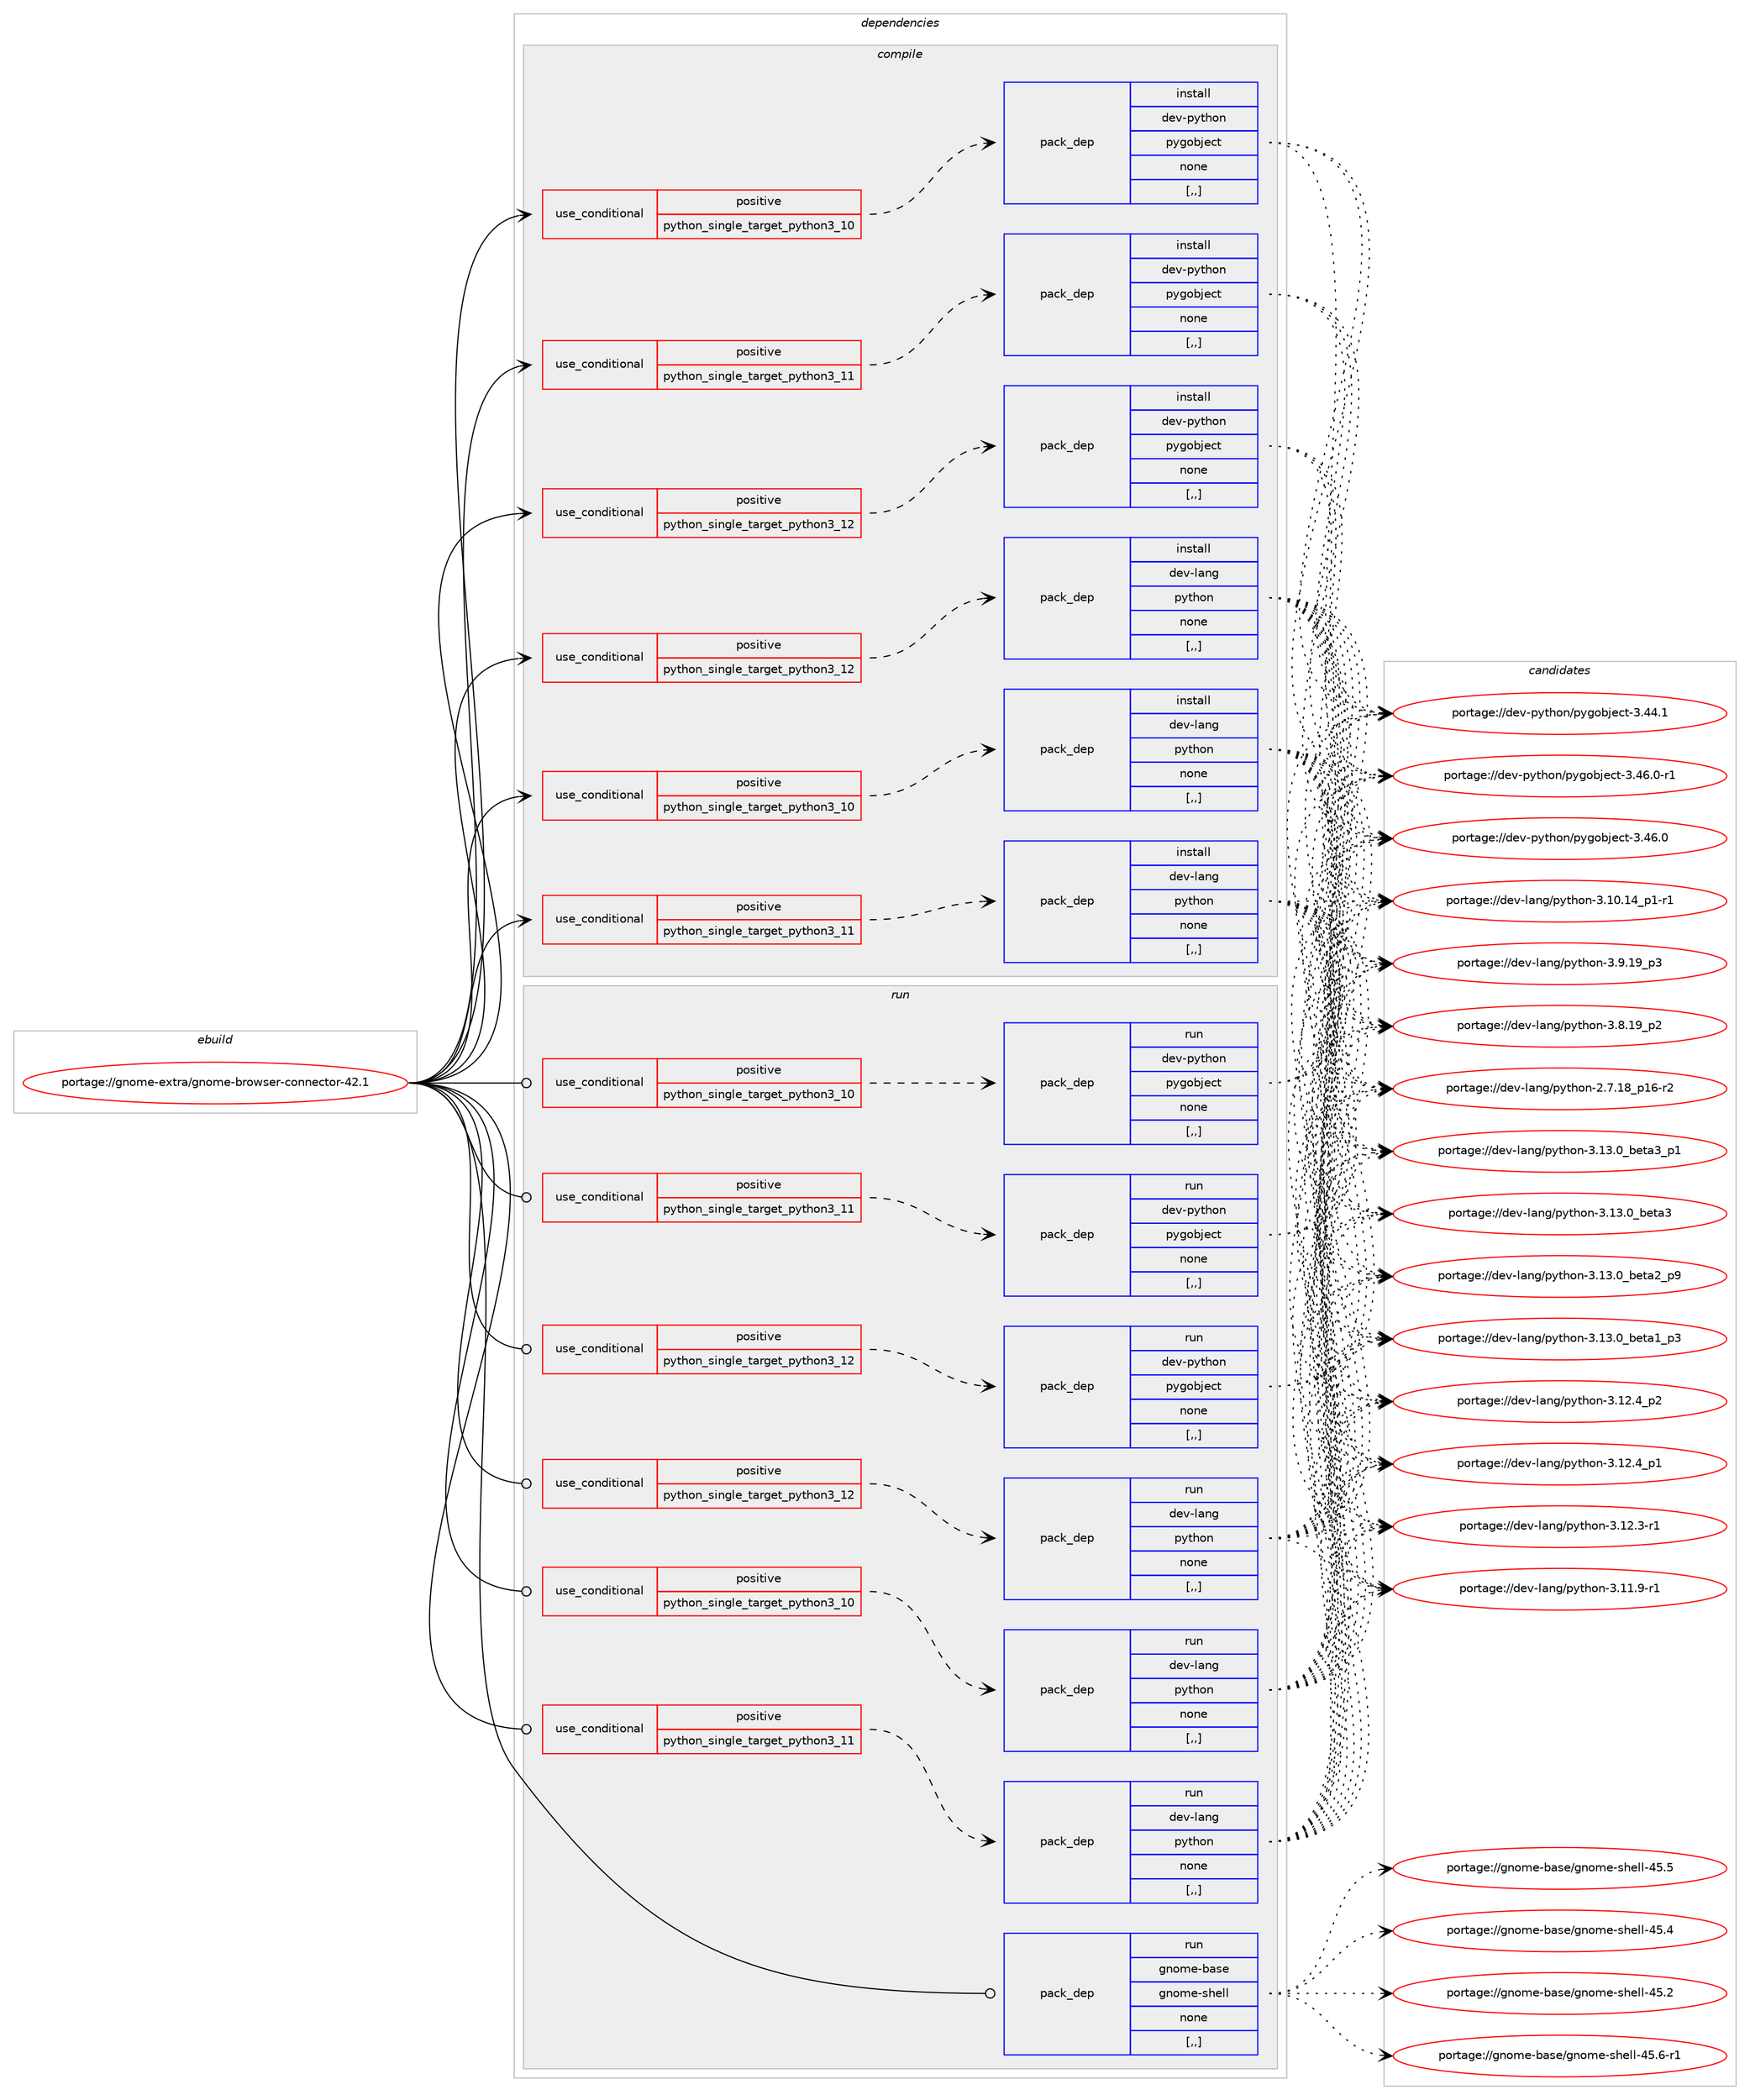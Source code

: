 digraph prolog {

# *************
# Graph options
# *************

newrank=true;
concentrate=true;
compound=true;
graph [rankdir=LR,fontname=Helvetica,fontsize=10,ranksep=1.5];#, ranksep=2.5, nodesep=0.2];
edge  [arrowhead=vee];
node  [fontname=Helvetica,fontsize=10];

# **********
# The ebuild
# **********

subgraph cluster_leftcol {
color=gray;
label=<<i>ebuild</i>>;
id [label="portage://gnome-extra/gnome-browser-connector-42.1", color=red, width=4, href="../gnome-extra/gnome-browser-connector-42.1.svg"];
}

# ****************
# The dependencies
# ****************

subgraph cluster_midcol {
color=gray;
label=<<i>dependencies</i>>;
subgraph cluster_compile {
fillcolor="#eeeeee";
style=filled;
label=<<i>compile</i>>;
subgraph cond65518 {
dependency239165 [label=<<TABLE BORDER="0" CELLBORDER="1" CELLSPACING="0" CELLPADDING="4"><TR><TD ROWSPAN="3" CELLPADDING="10">use_conditional</TD></TR><TR><TD>positive</TD></TR><TR><TD>python_single_target_python3_10</TD></TR></TABLE>>, shape=none, color=red];
subgraph pack172091 {
dependency239166 [label=<<TABLE BORDER="0" CELLBORDER="1" CELLSPACING="0" CELLPADDING="4" WIDTH="220"><TR><TD ROWSPAN="6" CELLPADDING="30">pack_dep</TD></TR><TR><TD WIDTH="110">install</TD></TR><TR><TD>dev-lang</TD></TR><TR><TD>python</TD></TR><TR><TD>none</TD></TR><TR><TD>[,,]</TD></TR></TABLE>>, shape=none, color=blue];
}
dependency239165:e -> dependency239166:w [weight=20,style="dashed",arrowhead="vee"];
}
id:e -> dependency239165:w [weight=20,style="solid",arrowhead="vee"];
subgraph cond65519 {
dependency239167 [label=<<TABLE BORDER="0" CELLBORDER="1" CELLSPACING="0" CELLPADDING="4"><TR><TD ROWSPAN="3" CELLPADDING="10">use_conditional</TD></TR><TR><TD>positive</TD></TR><TR><TD>python_single_target_python3_10</TD></TR></TABLE>>, shape=none, color=red];
subgraph pack172092 {
dependency239168 [label=<<TABLE BORDER="0" CELLBORDER="1" CELLSPACING="0" CELLPADDING="4" WIDTH="220"><TR><TD ROWSPAN="6" CELLPADDING="30">pack_dep</TD></TR><TR><TD WIDTH="110">install</TD></TR><TR><TD>dev-python</TD></TR><TR><TD>pygobject</TD></TR><TR><TD>none</TD></TR><TR><TD>[,,]</TD></TR></TABLE>>, shape=none, color=blue];
}
dependency239167:e -> dependency239168:w [weight=20,style="dashed",arrowhead="vee"];
}
id:e -> dependency239167:w [weight=20,style="solid",arrowhead="vee"];
subgraph cond65520 {
dependency239169 [label=<<TABLE BORDER="0" CELLBORDER="1" CELLSPACING="0" CELLPADDING="4"><TR><TD ROWSPAN="3" CELLPADDING="10">use_conditional</TD></TR><TR><TD>positive</TD></TR><TR><TD>python_single_target_python3_11</TD></TR></TABLE>>, shape=none, color=red];
subgraph pack172093 {
dependency239170 [label=<<TABLE BORDER="0" CELLBORDER="1" CELLSPACING="0" CELLPADDING="4" WIDTH="220"><TR><TD ROWSPAN="6" CELLPADDING="30">pack_dep</TD></TR><TR><TD WIDTH="110">install</TD></TR><TR><TD>dev-lang</TD></TR><TR><TD>python</TD></TR><TR><TD>none</TD></TR><TR><TD>[,,]</TD></TR></TABLE>>, shape=none, color=blue];
}
dependency239169:e -> dependency239170:w [weight=20,style="dashed",arrowhead="vee"];
}
id:e -> dependency239169:w [weight=20,style="solid",arrowhead="vee"];
subgraph cond65521 {
dependency239171 [label=<<TABLE BORDER="0" CELLBORDER="1" CELLSPACING="0" CELLPADDING="4"><TR><TD ROWSPAN="3" CELLPADDING="10">use_conditional</TD></TR><TR><TD>positive</TD></TR><TR><TD>python_single_target_python3_11</TD></TR></TABLE>>, shape=none, color=red];
subgraph pack172094 {
dependency239172 [label=<<TABLE BORDER="0" CELLBORDER="1" CELLSPACING="0" CELLPADDING="4" WIDTH="220"><TR><TD ROWSPAN="6" CELLPADDING="30">pack_dep</TD></TR><TR><TD WIDTH="110">install</TD></TR><TR><TD>dev-python</TD></TR><TR><TD>pygobject</TD></TR><TR><TD>none</TD></TR><TR><TD>[,,]</TD></TR></TABLE>>, shape=none, color=blue];
}
dependency239171:e -> dependency239172:w [weight=20,style="dashed",arrowhead="vee"];
}
id:e -> dependency239171:w [weight=20,style="solid",arrowhead="vee"];
subgraph cond65522 {
dependency239173 [label=<<TABLE BORDER="0" CELLBORDER="1" CELLSPACING="0" CELLPADDING="4"><TR><TD ROWSPAN="3" CELLPADDING="10">use_conditional</TD></TR><TR><TD>positive</TD></TR><TR><TD>python_single_target_python3_12</TD></TR></TABLE>>, shape=none, color=red];
subgraph pack172095 {
dependency239174 [label=<<TABLE BORDER="0" CELLBORDER="1" CELLSPACING="0" CELLPADDING="4" WIDTH="220"><TR><TD ROWSPAN="6" CELLPADDING="30">pack_dep</TD></TR><TR><TD WIDTH="110">install</TD></TR><TR><TD>dev-lang</TD></TR><TR><TD>python</TD></TR><TR><TD>none</TD></TR><TR><TD>[,,]</TD></TR></TABLE>>, shape=none, color=blue];
}
dependency239173:e -> dependency239174:w [weight=20,style="dashed",arrowhead="vee"];
}
id:e -> dependency239173:w [weight=20,style="solid",arrowhead="vee"];
subgraph cond65523 {
dependency239175 [label=<<TABLE BORDER="0" CELLBORDER="1" CELLSPACING="0" CELLPADDING="4"><TR><TD ROWSPAN="3" CELLPADDING="10">use_conditional</TD></TR><TR><TD>positive</TD></TR><TR><TD>python_single_target_python3_12</TD></TR></TABLE>>, shape=none, color=red];
subgraph pack172096 {
dependency239176 [label=<<TABLE BORDER="0" CELLBORDER="1" CELLSPACING="0" CELLPADDING="4" WIDTH="220"><TR><TD ROWSPAN="6" CELLPADDING="30">pack_dep</TD></TR><TR><TD WIDTH="110">install</TD></TR><TR><TD>dev-python</TD></TR><TR><TD>pygobject</TD></TR><TR><TD>none</TD></TR><TR><TD>[,,]</TD></TR></TABLE>>, shape=none, color=blue];
}
dependency239175:e -> dependency239176:w [weight=20,style="dashed",arrowhead="vee"];
}
id:e -> dependency239175:w [weight=20,style="solid",arrowhead="vee"];
}
subgraph cluster_compileandrun {
fillcolor="#eeeeee";
style=filled;
label=<<i>compile and run</i>>;
}
subgraph cluster_run {
fillcolor="#eeeeee";
style=filled;
label=<<i>run</i>>;
subgraph cond65524 {
dependency239177 [label=<<TABLE BORDER="0" CELLBORDER="1" CELLSPACING="0" CELLPADDING="4"><TR><TD ROWSPAN="3" CELLPADDING="10">use_conditional</TD></TR><TR><TD>positive</TD></TR><TR><TD>python_single_target_python3_10</TD></TR></TABLE>>, shape=none, color=red];
subgraph pack172097 {
dependency239178 [label=<<TABLE BORDER="0" CELLBORDER="1" CELLSPACING="0" CELLPADDING="4" WIDTH="220"><TR><TD ROWSPAN="6" CELLPADDING="30">pack_dep</TD></TR><TR><TD WIDTH="110">run</TD></TR><TR><TD>dev-lang</TD></TR><TR><TD>python</TD></TR><TR><TD>none</TD></TR><TR><TD>[,,]</TD></TR></TABLE>>, shape=none, color=blue];
}
dependency239177:e -> dependency239178:w [weight=20,style="dashed",arrowhead="vee"];
}
id:e -> dependency239177:w [weight=20,style="solid",arrowhead="odot"];
subgraph cond65525 {
dependency239179 [label=<<TABLE BORDER="0" CELLBORDER="1" CELLSPACING="0" CELLPADDING="4"><TR><TD ROWSPAN="3" CELLPADDING="10">use_conditional</TD></TR><TR><TD>positive</TD></TR><TR><TD>python_single_target_python3_10</TD></TR></TABLE>>, shape=none, color=red];
subgraph pack172098 {
dependency239180 [label=<<TABLE BORDER="0" CELLBORDER="1" CELLSPACING="0" CELLPADDING="4" WIDTH="220"><TR><TD ROWSPAN="6" CELLPADDING="30">pack_dep</TD></TR><TR><TD WIDTH="110">run</TD></TR><TR><TD>dev-python</TD></TR><TR><TD>pygobject</TD></TR><TR><TD>none</TD></TR><TR><TD>[,,]</TD></TR></TABLE>>, shape=none, color=blue];
}
dependency239179:e -> dependency239180:w [weight=20,style="dashed",arrowhead="vee"];
}
id:e -> dependency239179:w [weight=20,style="solid",arrowhead="odot"];
subgraph cond65526 {
dependency239181 [label=<<TABLE BORDER="0" CELLBORDER="1" CELLSPACING="0" CELLPADDING="4"><TR><TD ROWSPAN="3" CELLPADDING="10">use_conditional</TD></TR><TR><TD>positive</TD></TR><TR><TD>python_single_target_python3_11</TD></TR></TABLE>>, shape=none, color=red];
subgraph pack172099 {
dependency239182 [label=<<TABLE BORDER="0" CELLBORDER="1" CELLSPACING="0" CELLPADDING="4" WIDTH="220"><TR><TD ROWSPAN="6" CELLPADDING="30">pack_dep</TD></TR><TR><TD WIDTH="110">run</TD></TR><TR><TD>dev-lang</TD></TR><TR><TD>python</TD></TR><TR><TD>none</TD></TR><TR><TD>[,,]</TD></TR></TABLE>>, shape=none, color=blue];
}
dependency239181:e -> dependency239182:w [weight=20,style="dashed",arrowhead="vee"];
}
id:e -> dependency239181:w [weight=20,style="solid",arrowhead="odot"];
subgraph cond65527 {
dependency239183 [label=<<TABLE BORDER="0" CELLBORDER="1" CELLSPACING="0" CELLPADDING="4"><TR><TD ROWSPAN="3" CELLPADDING="10">use_conditional</TD></TR><TR><TD>positive</TD></TR><TR><TD>python_single_target_python3_11</TD></TR></TABLE>>, shape=none, color=red];
subgraph pack172100 {
dependency239184 [label=<<TABLE BORDER="0" CELLBORDER="1" CELLSPACING="0" CELLPADDING="4" WIDTH="220"><TR><TD ROWSPAN="6" CELLPADDING="30">pack_dep</TD></TR><TR><TD WIDTH="110">run</TD></TR><TR><TD>dev-python</TD></TR><TR><TD>pygobject</TD></TR><TR><TD>none</TD></TR><TR><TD>[,,]</TD></TR></TABLE>>, shape=none, color=blue];
}
dependency239183:e -> dependency239184:w [weight=20,style="dashed",arrowhead="vee"];
}
id:e -> dependency239183:w [weight=20,style="solid",arrowhead="odot"];
subgraph cond65528 {
dependency239185 [label=<<TABLE BORDER="0" CELLBORDER="1" CELLSPACING="0" CELLPADDING="4"><TR><TD ROWSPAN="3" CELLPADDING="10">use_conditional</TD></TR><TR><TD>positive</TD></TR><TR><TD>python_single_target_python3_12</TD></TR></TABLE>>, shape=none, color=red];
subgraph pack172101 {
dependency239186 [label=<<TABLE BORDER="0" CELLBORDER="1" CELLSPACING="0" CELLPADDING="4" WIDTH="220"><TR><TD ROWSPAN="6" CELLPADDING="30">pack_dep</TD></TR><TR><TD WIDTH="110">run</TD></TR><TR><TD>dev-lang</TD></TR><TR><TD>python</TD></TR><TR><TD>none</TD></TR><TR><TD>[,,]</TD></TR></TABLE>>, shape=none, color=blue];
}
dependency239185:e -> dependency239186:w [weight=20,style="dashed",arrowhead="vee"];
}
id:e -> dependency239185:w [weight=20,style="solid",arrowhead="odot"];
subgraph cond65529 {
dependency239187 [label=<<TABLE BORDER="0" CELLBORDER="1" CELLSPACING="0" CELLPADDING="4"><TR><TD ROWSPAN="3" CELLPADDING="10">use_conditional</TD></TR><TR><TD>positive</TD></TR><TR><TD>python_single_target_python3_12</TD></TR></TABLE>>, shape=none, color=red];
subgraph pack172102 {
dependency239188 [label=<<TABLE BORDER="0" CELLBORDER="1" CELLSPACING="0" CELLPADDING="4" WIDTH="220"><TR><TD ROWSPAN="6" CELLPADDING="30">pack_dep</TD></TR><TR><TD WIDTH="110">run</TD></TR><TR><TD>dev-python</TD></TR><TR><TD>pygobject</TD></TR><TR><TD>none</TD></TR><TR><TD>[,,]</TD></TR></TABLE>>, shape=none, color=blue];
}
dependency239187:e -> dependency239188:w [weight=20,style="dashed",arrowhead="vee"];
}
id:e -> dependency239187:w [weight=20,style="solid",arrowhead="odot"];
subgraph pack172103 {
dependency239189 [label=<<TABLE BORDER="0" CELLBORDER="1" CELLSPACING="0" CELLPADDING="4" WIDTH="220"><TR><TD ROWSPAN="6" CELLPADDING="30">pack_dep</TD></TR><TR><TD WIDTH="110">run</TD></TR><TR><TD>gnome-base</TD></TR><TR><TD>gnome-shell</TD></TR><TR><TD>none</TD></TR><TR><TD>[,,]</TD></TR></TABLE>>, shape=none, color=blue];
}
id:e -> dependency239189:w [weight=20,style="solid",arrowhead="odot"];
}
}

# **************
# The candidates
# **************

subgraph cluster_choices {
rank=same;
color=gray;
label=<<i>candidates</i>>;

subgraph choice172091 {
color=black;
nodesep=1;
choice10010111845108971101034711212111610411111045514649514648959810111697519511249 [label="portage://dev-lang/python-3.13.0_beta3_p1", color=red, width=4,href="../dev-lang/python-3.13.0_beta3_p1.svg"];
choice1001011184510897110103471121211161041111104551464951464895981011169751 [label="portage://dev-lang/python-3.13.0_beta3", color=red, width=4,href="../dev-lang/python-3.13.0_beta3.svg"];
choice10010111845108971101034711212111610411111045514649514648959810111697509511257 [label="portage://dev-lang/python-3.13.0_beta2_p9", color=red, width=4,href="../dev-lang/python-3.13.0_beta2_p9.svg"];
choice10010111845108971101034711212111610411111045514649514648959810111697499511251 [label="portage://dev-lang/python-3.13.0_beta1_p3", color=red, width=4,href="../dev-lang/python-3.13.0_beta1_p3.svg"];
choice100101118451089711010347112121116104111110455146495046529511250 [label="portage://dev-lang/python-3.12.4_p2", color=red, width=4,href="../dev-lang/python-3.12.4_p2.svg"];
choice100101118451089711010347112121116104111110455146495046529511249 [label="portage://dev-lang/python-3.12.4_p1", color=red, width=4,href="../dev-lang/python-3.12.4_p1.svg"];
choice100101118451089711010347112121116104111110455146495046514511449 [label="portage://dev-lang/python-3.12.3-r1", color=red, width=4,href="../dev-lang/python-3.12.3-r1.svg"];
choice100101118451089711010347112121116104111110455146494946574511449 [label="portage://dev-lang/python-3.11.9-r1", color=red, width=4,href="../dev-lang/python-3.11.9-r1.svg"];
choice100101118451089711010347112121116104111110455146494846495295112494511449 [label="portage://dev-lang/python-3.10.14_p1-r1", color=red, width=4,href="../dev-lang/python-3.10.14_p1-r1.svg"];
choice100101118451089711010347112121116104111110455146574649579511251 [label="portage://dev-lang/python-3.9.19_p3", color=red, width=4,href="../dev-lang/python-3.9.19_p3.svg"];
choice100101118451089711010347112121116104111110455146564649579511250 [label="portage://dev-lang/python-3.8.19_p2", color=red, width=4,href="../dev-lang/python-3.8.19_p2.svg"];
choice100101118451089711010347112121116104111110455046554649569511249544511450 [label="portage://dev-lang/python-2.7.18_p16-r2", color=red, width=4,href="../dev-lang/python-2.7.18_p16-r2.svg"];
dependency239166:e -> choice10010111845108971101034711212111610411111045514649514648959810111697519511249:w [style=dotted,weight="100"];
dependency239166:e -> choice1001011184510897110103471121211161041111104551464951464895981011169751:w [style=dotted,weight="100"];
dependency239166:e -> choice10010111845108971101034711212111610411111045514649514648959810111697509511257:w [style=dotted,weight="100"];
dependency239166:e -> choice10010111845108971101034711212111610411111045514649514648959810111697499511251:w [style=dotted,weight="100"];
dependency239166:e -> choice100101118451089711010347112121116104111110455146495046529511250:w [style=dotted,weight="100"];
dependency239166:e -> choice100101118451089711010347112121116104111110455146495046529511249:w [style=dotted,weight="100"];
dependency239166:e -> choice100101118451089711010347112121116104111110455146495046514511449:w [style=dotted,weight="100"];
dependency239166:e -> choice100101118451089711010347112121116104111110455146494946574511449:w [style=dotted,weight="100"];
dependency239166:e -> choice100101118451089711010347112121116104111110455146494846495295112494511449:w [style=dotted,weight="100"];
dependency239166:e -> choice100101118451089711010347112121116104111110455146574649579511251:w [style=dotted,weight="100"];
dependency239166:e -> choice100101118451089711010347112121116104111110455146564649579511250:w [style=dotted,weight="100"];
dependency239166:e -> choice100101118451089711010347112121116104111110455046554649569511249544511450:w [style=dotted,weight="100"];
}
subgraph choice172092 {
color=black;
nodesep=1;
choice10010111845112121116104111110471121211031119810610199116455146525446484511449 [label="portage://dev-python/pygobject-3.46.0-r1", color=red, width=4,href="../dev-python/pygobject-3.46.0-r1.svg"];
choice1001011184511212111610411111047112121103111981061019911645514652544648 [label="portage://dev-python/pygobject-3.46.0", color=red, width=4,href="../dev-python/pygobject-3.46.0.svg"];
choice1001011184511212111610411111047112121103111981061019911645514652524649 [label="portage://dev-python/pygobject-3.44.1", color=red, width=4,href="../dev-python/pygobject-3.44.1.svg"];
dependency239168:e -> choice10010111845112121116104111110471121211031119810610199116455146525446484511449:w [style=dotted,weight="100"];
dependency239168:e -> choice1001011184511212111610411111047112121103111981061019911645514652544648:w [style=dotted,weight="100"];
dependency239168:e -> choice1001011184511212111610411111047112121103111981061019911645514652524649:w [style=dotted,weight="100"];
}
subgraph choice172093 {
color=black;
nodesep=1;
choice10010111845108971101034711212111610411111045514649514648959810111697519511249 [label="portage://dev-lang/python-3.13.0_beta3_p1", color=red, width=4,href="../dev-lang/python-3.13.0_beta3_p1.svg"];
choice1001011184510897110103471121211161041111104551464951464895981011169751 [label="portage://dev-lang/python-3.13.0_beta3", color=red, width=4,href="../dev-lang/python-3.13.0_beta3.svg"];
choice10010111845108971101034711212111610411111045514649514648959810111697509511257 [label="portage://dev-lang/python-3.13.0_beta2_p9", color=red, width=4,href="../dev-lang/python-3.13.0_beta2_p9.svg"];
choice10010111845108971101034711212111610411111045514649514648959810111697499511251 [label="portage://dev-lang/python-3.13.0_beta1_p3", color=red, width=4,href="../dev-lang/python-3.13.0_beta1_p3.svg"];
choice100101118451089711010347112121116104111110455146495046529511250 [label="portage://dev-lang/python-3.12.4_p2", color=red, width=4,href="../dev-lang/python-3.12.4_p2.svg"];
choice100101118451089711010347112121116104111110455146495046529511249 [label="portage://dev-lang/python-3.12.4_p1", color=red, width=4,href="../dev-lang/python-3.12.4_p1.svg"];
choice100101118451089711010347112121116104111110455146495046514511449 [label="portage://dev-lang/python-3.12.3-r1", color=red, width=4,href="../dev-lang/python-3.12.3-r1.svg"];
choice100101118451089711010347112121116104111110455146494946574511449 [label="portage://dev-lang/python-3.11.9-r1", color=red, width=4,href="../dev-lang/python-3.11.9-r1.svg"];
choice100101118451089711010347112121116104111110455146494846495295112494511449 [label="portage://dev-lang/python-3.10.14_p1-r1", color=red, width=4,href="../dev-lang/python-3.10.14_p1-r1.svg"];
choice100101118451089711010347112121116104111110455146574649579511251 [label="portage://dev-lang/python-3.9.19_p3", color=red, width=4,href="../dev-lang/python-3.9.19_p3.svg"];
choice100101118451089711010347112121116104111110455146564649579511250 [label="portage://dev-lang/python-3.8.19_p2", color=red, width=4,href="../dev-lang/python-3.8.19_p2.svg"];
choice100101118451089711010347112121116104111110455046554649569511249544511450 [label="portage://dev-lang/python-2.7.18_p16-r2", color=red, width=4,href="../dev-lang/python-2.7.18_p16-r2.svg"];
dependency239170:e -> choice10010111845108971101034711212111610411111045514649514648959810111697519511249:w [style=dotted,weight="100"];
dependency239170:e -> choice1001011184510897110103471121211161041111104551464951464895981011169751:w [style=dotted,weight="100"];
dependency239170:e -> choice10010111845108971101034711212111610411111045514649514648959810111697509511257:w [style=dotted,weight="100"];
dependency239170:e -> choice10010111845108971101034711212111610411111045514649514648959810111697499511251:w [style=dotted,weight="100"];
dependency239170:e -> choice100101118451089711010347112121116104111110455146495046529511250:w [style=dotted,weight="100"];
dependency239170:e -> choice100101118451089711010347112121116104111110455146495046529511249:w [style=dotted,weight="100"];
dependency239170:e -> choice100101118451089711010347112121116104111110455146495046514511449:w [style=dotted,weight="100"];
dependency239170:e -> choice100101118451089711010347112121116104111110455146494946574511449:w [style=dotted,weight="100"];
dependency239170:e -> choice100101118451089711010347112121116104111110455146494846495295112494511449:w [style=dotted,weight="100"];
dependency239170:e -> choice100101118451089711010347112121116104111110455146574649579511251:w [style=dotted,weight="100"];
dependency239170:e -> choice100101118451089711010347112121116104111110455146564649579511250:w [style=dotted,weight="100"];
dependency239170:e -> choice100101118451089711010347112121116104111110455046554649569511249544511450:w [style=dotted,weight="100"];
}
subgraph choice172094 {
color=black;
nodesep=1;
choice10010111845112121116104111110471121211031119810610199116455146525446484511449 [label="portage://dev-python/pygobject-3.46.0-r1", color=red, width=4,href="../dev-python/pygobject-3.46.0-r1.svg"];
choice1001011184511212111610411111047112121103111981061019911645514652544648 [label="portage://dev-python/pygobject-3.46.0", color=red, width=4,href="../dev-python/pygobject-3.46.0.svg"];
choice1001011184511212111610411111047112121103111981061019911645514652524649 [label="portage://dev-python/pygobject-3.44.1", color=red, width=4,href="../dev-python/pygobject-3.44.1.svg"];
dependency239172:e -> choice10010111845112121116104111110471121211031119810610199116455146525446484511449:w [style=dotted,weight="100"];
dependency239172:e -> choice1001011184511212111610411111047112121103111981061019911645514652544648:w [style=dotted,weight="100"];
dependency239172:e -> choice1001011184511212111610411111047112121103111981061019911645514652524649:w [style=dotted,weight="100"];
}
subgraph choice172095 {
color=black;
nodesep=1;
choice10010111845108971101034711212111610411111045514649514648959810111697519511249 [label="portage://dev-lang/python-3.13.0_beta3_p1", color=red, width=4,href="../dev-lang/python-3.13.0_beta3_p1.svg"];
choice1001011184510897110103471121211161041111104551464951464895981011169751 [label="portage://dev-lang/python-3.13.0_beta3", color=red, width=4,href="../dev-lang/python-3.13.0_beta3.svg"];
choice10010111845108971101034711212111610411111045514649514648959810111697509511257 [label="portage://dev-lang/python-3.13.0_beta2_p9", color=red, width=4,href="../dev-lang/python-3.13.0_beta2_p9.svg"];
choice10010111845108971101034711212111610411111045514649514648959810111697499511251 [label="portage://dev-lang/python-3.13.0_beta1_p3", color=red, width=4,href="../dev-lang/python-3.13.0_beta1_p3.svg"];
choice100101118451089711010347112121116104111110455146495046529511250 [label="portage://dev-lang/python-3.12.4_p2", color=red, width=4,href="../dev-lang/python-3.12.4_p2.svg"];
choice100101118451089711010347112121116104111110455146495046529511249 [label="portage://dev-lang/python-3.12.4_p1", color=red, width=4,href="../dev-lang/python-3.12.4_p1.svg"];
choice100101118451089711010347112121116104111110455146495046514511449 [label="portage://dev-lang/python-3.12.3-r1", color=red, width=4,href="../dev-lang/python-3.12.3-r1.svg"];
choice100101118451089711010347112121116104111110455146494946574511449 [label="portage://dev-lang/python-3.11.9-r1", color=red, width=4,href="../dev-lang/python-3.11.9-r1.svg"];
choice100101118451089711010347112121116104111110455146494846495295112494511449 [label="portage://dev-lang/python-3.10.14_p1-r1", color=red, width=4,href="../dev-lang/python-3.10.14_p1-r1.svg"];
choice100101118451089711010347112121116104111110455146574649579511251 [label="portage://dev-lang/python-3.9.19_p3", color=red, width=4,href="../dev-lang/python-3.9.19_p3.svg"];
choice100101118451089711010347112121116104111110455146564649579511250 [label="portage://dev-lang/python-3.8.19_p2", color=red, width=4,href="../dev-lang/python-3.8.19_p2.svg"];
choice100101118451089711010347112121116104111110455046554649569511249544511450 [label="portage://dev-lang/python-2.7.18_p16-r2", color=red, width=4,href="../dev-lang/python-2.7.18_p16-r2.svg"];
dependency239174:e -> choice10010111845108971101034711212111610411111045514649514648959810111697519511249:w [style=dotted,weight="100"];
dependency239174:e -> choice1001011184510897110103471121211161041111104551464951464895981011169751:w [style=dotted,weight="100"];
dependency239174:e -> choice10010111845108971101034711212111610411111045514649514648959810111697509511257:w [style=dotted,weight="100"];
dependency239174:e -> choice10010111845108971101034711212111610411111045514649514648959810111697499511251:w [style=dotted,weight="100"];
dependency239174:e -> choice100101118451089711010347112121116104111110455146495046529511250:w [style=dotted,weight="100"];
dependency239174:e -> choice100101118451089711010347112121116104111110455146495046529511249:w [style=dotted,weight="100"];
dependency239174:e -> choice100101118451089711010347112121116104111110455146495046514511449:w [style=dotted,weight="100"];
dependency239174:e -> choice100101118451089711010347112121116104111110455146494946574511449:w [style=dotted,weight="100"];
dependency239174:e -> choice100101118451089711010347112121116104111110455146494846495295112494511449:w [style=dotted,weight="100"];
dependency239174:e -> choice100101118451089711010347112121116104111110455146574649579511251:w [style=dotted,weight="100"];
dependency239174:e -> choice100101118451089711010347112121116104111110455146564649579511250:w [style=dotted,weight="100"];
dependency239174:e -> choice100101118451089711010347112121116104111110455046554649569511249544511450:w [style=dotted,weight="100"];
}
subgraph choice172096 {
color=black;
nodesep=1;
choice10010111845112121116104111110471121211031119810610199116455146525446484511449 [label="portage://dev-python/pygobject-3.46.0-r1", color=red, width=4,href="../dev-python/pygobject-3.46.0-r1.svg"];
choice1001011184511212111610411111047112121103111981061019911645514652544648 [label="portage://dev-python/pygobject-3.46.0", color=red, width=4,href="../dev-python/pygobject-3.46.0.svg"];
choice1001011184511212111610411111047112121103111981061019911645514652524649 [label="portage://dev-python/pygobject-3.44.1", color=red, width=4,href="../dev-python/pygobject-3.44.1.svg"];
dependency239176:e -> choice10010111845112121116104111110471121211031119810610199116455146525446484511449:w [style=dotted,weight="100"];
dependency239176:e -> choice1001011184511212111610411111047112121103111981061019911645514652544648:w [style=dotted,weight="100"];
dependency239176:e -> choice1001011184511212111610411111047112121103111981061019911645514652524649:w [style=dotted,weight="100"];
}
subgraph choice172097 {
color=black;
nodesep=1;
choice10010111845108971101034711212111610411111045514649514648959810111697519511249 [label="portage://dev-lang/python-3.13.0_beta3_p1", color=red, width=4,href="../dev-lang/python-3.13.0_beta3_p1.svg"];
choice1001011184510897110103471121211161041111104551464951464895981011169751 [label="portage://dev-lang/python-3.13.0_beta3", color=red, width=4,href="../dev-lang/python-3.13.0_beta3.svg"];
choice10010111845108971101034711212111610411111045514649514648959810111697509511257 [label="portage://dev-lang/python-3.13.0_beta2_p9", color=red, width=4,href="../dev-lang/python-3.13.0_beta2_p9.svg"];
choice10010111845108971101034711212111610411111045514649514648959810111697499511251 [label="portage://dev-lang/python-3.13.0_beta1_p3", color=red, width=4,href="../dev-lang/python-3.13.0_beta1_p3.svg"];
choice100101118451089711010347112121116104111110455146495046529511250 [label="portage://dev-lang/python-3.12.4_p2", color=red, width=4,href="../dev-lang/python-3.12.4_p2.svg"];
choice100101118451089711010347112121116104111110455146495046529511249 [label="portage://dev-lang/python-3.12.4_p1", color=red, width=4,href="../dev-lang/python-3.12.4_p1.svg"];
choice100101118451089711010347112121116104111110455146495046514511449 [label="portage://dev-lang/python-3.12.3-r1", color=red, width=4,href="../dev-lang/python-3.12.3-r1.svg"];
choice100101118451089711010347112121116104111110455146494946574511449 [label="portage://dev-lang/python-3.11.9-r1", color=red, width=4,href="../dev-lang/python-3.11.9-r1.svg"];
choice100101118451089711010347112121116104111110455146494846495295112494511449 [label="portage://dev-lang/python-3.10.14_p1-r1", color=red, width=4,href="../dev-lang/python-3.10.14_p1-r1.svg"];
choice100101118451089711010347112121116104111110455146574649579511251 [label="portage://dev-lang/python-3.9.19_p3", color=red, width=4,href="../dev-lang/python-3.9.19_p3.svg"];
choice100101118451089711010347112121116104111110455146564649579511250 [label="portage://dev-lang/python-3.8.19_p2", color=red, width=4,href="../dev-lang/python-3.8.19_p2.svg"];
choice100101118451089711010347112121116104111110455046554649569511249544511450 [label="portage://dev-lang/python-2.7.18_p16-r2", color=red, width=4,href="../dev-lang/python-2.7.18_p16-r2.svg"];
dependency239178:e -> choice10010111845108971101034711212111610411111045514649514648959810111697519511249:w [style=dotted,weight="100"];
dependency239178:e -> choice1001011184510897110103471121211161041111104551464951464895981011169751:w [style=dotted,weight="100"];
dependency239178:e -> choice10010111845108971101034711212111610411111045514649514648959810111697509511257:w [style=dotted,weight="100"];
dependency239178:e -> choice10010111845108971101034711212111610411111045514649514648959810111697499511251:w [style=dotted,weight="100"];
dependency239178:e -> choice100101118451089711010347112121116104111110455146495046529511250:w [style=dotted,weight="100"];
dependency239178:e -> choice100101118451089711010347112121116104111110455146495046529511249:w [style=dotted,weight="100"];
dependency239178:e -> choice100101118451089711010347112121116104111110455146495046514511449:w [style=dotted,weight="100"];
dependency239178:e -> choice100101118451089711010347112121116104111110455146494946574511449:w [style=dotted,weight="100"];
dependency239178:e -> choice100101118451089711010347112121116104111110455146494846495295112494511449:w [style=dotted,weight="100"];
dependency239178:e -> choice100101118451089711010347112121116104111110455146574649579511251:w [style=dotted,weight="100"];
dependency239178:e -> choice100101118451089711010347112121116104111110455146564649579511250:w [style=dotted,weight="100"];
dependency239178:e -> choice100101118451089711010347112121116104111110455046554649569511249544511450:w [style=dotted,weight="100"];
}
subgraph choice172098 {
color=black;
nodesep=1;
choice10010111845112121116104111110471121211031119810610199116455146525446484511449 [label="portage://dev-python/pygobject-3.46.0-r1", color=red, width=4,href="../dev-python/pygobject-3.46.0-r1.svg"];
choice1001011184511212111610411111047112121103111981061019911645514652544648 [label="portage://dev-python/pygobject-3.46.0", color=red, width=4,href="../dev-python/pygobject-3.46.0.svg"];
choice1001011184511212111610411111047112121103111981061019911645514652524649 [label="portage://dev-python/pygobject-3.44.1", color=red, width=4,href="../dev-python/pygobject-3.44.1.svg"];
dependency239180:e -> choice10010111845112121116104111110471121211031119810610199116455146525446484511449:w [style=dotted,weight="100"];
dependency239180:e -> choice1001011184511212111610411111047112121103111981061019911645514652544648:w [style=dotted,weight="100"];
dependency239180:e -> choice1001011184511212111610411111047112121103111981061019911645514652524649:w [style=dotted,weight="100"];
}
subgraph choice172099 {
color=black;
nodesep=1;
choice10010111845108971101034711212111610411111045514649514648959810111697519511249 [label="portage://dev-lang/python-3.13.0_beta3_p1", color=red, width=4,href="../dev-lang/python-3.13.0_beta3_p1.svg"];
choice1001011184510897110103471121211161041111104551464951464895981011169751 [label="portage://dev-lang/python-3.13.0_beta3", color=red, width=4,href="../dev-lang/python-3.13.0_beta3.svg"];
choice10010111845108971101034711212111610411111045514649514648959810111697509511257 [label="portage://dev-lang/python-3.13.0_beta2_p9", color=red, width=4,href="../dev-lang/python-3.13.0_beta2_p9.svg"];
choice10010111845108971101034711212111610411111045514649514648959810111697499511251 [label="portage://dev-lang/python-3.13.0_beta1_p3", color=red, width=4,href="../dev-lang/python-3.13.0_beta1_p3.svg"];
choice100101118451089711010347112121116104111110455146495046529511250 [label="portage://dev-lang/python-3.12.4_p2", color=red, width=4,href="../dev-lang/python-3.12.4_p2.svg"];
choice100101118451089711010347112121116104111110455146495046529511249 [label="portage://dev-lang/python-3.12.4_p1", color=red, width=4,href="../dev-lang/python-3.12.4_p1.svg"];
choice100101118451089711010347112121116104111110455146495046514511449 [label="portage://dev-lang/python-3.12.3-r1", color=red, width=4,href="../dev-lang/python-3.12.3-r1.svg"];
choice100101118451089711010347112121116104111110455146494946574511449 [label="portage://dev-lang/python-3.11.9-r1", color=red, width=4,href="../dev-lang/python-3.11.9-r1.svg"];
choice100101118451089711010347112121116104111110455146494846495295112494511449 [label="portage://dev-lang/python-3.10.14_p1-r1", color=red, width=4,href="../dev-lang/python-3.10.14_p1-r1.svg"];
choice100101118451089711010347112121116104111110455146574649579511251 [label="portage://dev-lang/python-3.9.19_p3", color=red, width=4,href="../dev-lang/python-3.9.19_p3.svg"];
choice100101118451089711010347112121116104111110455146564649579511250 [label="portage://dev-lang/python-3.8.19_p2", color=red, width=4,href="../dev-lang/python-3.8.19_p2.svg"];
choice100101118451089711010347112121116104111110455046554649569511249544511450 [label="portage://dev-lang/python-2.7.18_p16-r2", color=red, width=4,href="../dev-lang/python-2.7.18_p16-r2.svg"];
dependency239182:e -> choice10010111845108971101034711212111610411111045514649514648959810111697519511249:w [style=dotted,weight="100"];
dependency239182:e -> choice1001011184510897110103471121211161041111104551464951464895981011169751:w [style=dotted,weight="100"];
dependency239182:e -> choice10010111845108971101034711212111610411111045514649514648959810111697509511257:w [style=dotted,weight="100"];
dependency239182:e -> choice10010111845108971101034711212111610411111045514649514648959810111697499511251:w [style=dotted,weight="100"];
dependency239182:e -> choice100101118451089711010347112121116104111110455146495046529511250:w [style=dotted,weight="100"];
dependency239182:e -> choice100101118451089711010347112121116104111110455146495046529511249:w [style=dotted,weight="100"];
dependency239182:e -> choice100101118451089711010347112121116104111110455146495046514511449:w [style=dotted,weight="100"];
dependency239182:e -> choice100101118451089711010347112121116104111110455146494946574511449:w [style=dotted,weight="100"];
dependency239182:e -> choice100101118451089711010347112121116104111110455146494846495295112494511449:w [style=dotted,weight="100"];
dependency239182:e -> choice100101118451089711010347112121116104111110455146574649579511251:w [style=dotted,weight="100"];
dependency239182:e -> choice100101118451089711010347112121116104111110455146564649579511250:w [style=dotted,weight="100"];
dependency239182:e -> choice100101118451089711010347112121116104111110455046554649569511249544511450:w [style=dotted,weight="100"];
}
subgraph choice172100 {
color=black;
nodesep=1;
choice10010111845112121116104111110471121211031119810610199116455146525446484511449 [label="portage://dev-python/pygobject-3.46.0-r1", color=red, width=4,href="../dev-python/pygobject-3.46.0-r1.svg"];
choice1001011184511212111610411111047112121103111981061019911645514652544648 [label="portage://dev-python/pygobject-3.46.0", color=red, width=4,href="../dev-python/pygobject-3.46.0.svg"];
choice1001011184511212111610411111047112121103111981061019911645514652524649 [label="portage://dev-python/pygobject-3.44.1", color=red, width=4,href="../dev-python/pygobject-3.44.1.svg"];
dependency239184:e -> choice10010111845112121116104111110471121211031119810610199116455146525446484511449:w [style=dotted,weight="100"];
dependency239184:e -> choice1001011184511212111610411111047112121103111981061019911645514652544648:w [style=dotted,weight="100"];
dependency239184:e -> choice1001011184511212111610411111047112121103111981061019911645514652524649:w [style=dotted,weight="100"];
}
subgraph choice172101 {
color=black;
nodesep=1;
choice10010111845108971101034711212111610411111045514649514648959810111697519511249 [label="portage://dev-lang/python-3.13.0_beta3_p1", color=red, width=4,href="../dev-lang/python-3.13.0_beta3_p1.svg"];
choice1001011184510897110103471121211161041111104551464951464895981011169751 [label="portage://dev-lang/python-3.13.0_beta3", color=red, width=4,href="../dev-lang/python-3.13.0_beta3.svg"];
choice10010111845108971101034711212111610411111045514649514648959810111697509511257 [label="portage://dev-lang/python-3.13.0_beta2_p9", color=red, width=4,href="../dev-lang/python-3.13.0_beta2_p9.svg"];
choice10010111845108971101034711212111610411111045514649514648959810111697499511251 [label="portage://dev-lang/python-3.13.0_beta1_p3", color=red, width=4,href="../dev-lang/python-3.13.0_beta1_p3.svg"];
choice100101118451089711010347112121116104111110455146495046529511250 [label="portage://dev-lang/python-3.12.4_p2", color=red, width=4,href="../dev-lang/python-3.12.4_p2.svg"];
choice100101118451089711010347112121116104111110455146495046529511249 [label="portage://dev-lang/python-3.12.4_p1", color=red, width=4,href="../dev-lang/python-3.12.4_p1.svg"];
choice100101118451089711010347112121116104111110455146495046514511449 [label="portage://dev-lang/python-3.12.3-r1", color=red, width=4,href="../dev-lang/python-3.12.3-r1.svg"];
choice100101118451089711010347112121116104111110455146494946574511449 [label="portage://dev-lang/python-3.11.9-r1", color=red, width=4,href="../dev-lang/python-3.11.9-r1.svg"];
choice100101118451089711010347112121116104111110455146494846495295112494511449 [label="portage://dev-lang/python-3.10.14_p1-r1", color=red, width=4,href="../dev-lang/python-3.10.14_p1-r1.svg"];
choice100101118451089711010347112121116104111110455146574649579511251 [label="portage://dev-lang/python-3.9.19_p3", color=red, width=4,href="../dev-lang/python-3.9.19_p3.svg"];
choice100101118451089711010347112121116104111110455146564649579511250 [label="portage://dev-lang/python-3.8.19_p2", color=red, width=4,href="../dev-lang/python-3.8.19_p2.svg"];
choice100101118451089711010347112121116104111110455046554649569511249544511450 [label="portage://dev-lang/python-2.7.18_p16-r2", color=red, width=4,href="../dev-lang/python-2.7.18_p16-r2.svg"];
dependency239186:e -> choice10010111845108971101034711212111610411111045514649514648959810111697519511249:w [style=dotted,weight="100"];
dependency239186:e -> choice1001011184510897110103471121211161041111104551464951464895981011169751:w [style=dotted,weight="100"];
dependency239186:e -> choice10010111845108971101034711212111610411111045514649514648959810111697509511257:w [style=dotted,weight="100"];
dependency239186:e -> choice10010111845108971101034711212111610411111045514649514648959810111697499511251:w [style=dotted,weight="100"];
dependency239186:e -> choice100101118451089711010347112121116104111110455146495046529511250:w [style=dotted,weight="100"];
dependency239186:e -> choice100101118451089711010347112121116104111110455146495046529511249:w [style=dotted,weight="100"];
dependency239186:e -> choice100101118451089711010347112121116104111110455146495046514511449:w [style=dotted,weight="100"];
dependency239186:e -> choice100101118451089711010347112121116104111110455146494946574511449:w [style=dotted,weight="100"];
dependency239186:e -> choice100101118451089711010347112121116104111110455146494846495295112494511449:w [style=dotted,weight="100"];
dependency239186:e -> choice100101118451089711010347112121116104111110455146574649579511251:w [style=dotted,weight="100"];
dependency239186:e -> choice100101118451089711010347112121116104111110455146564649579511250:w [style=dotted,weight="100"];
dependency239186:e -> choice100101118451089711010347112121116104111110455046554649569511249544511450:w [style=dotted,weight="100"];
}
subgraph choice172102 {
color=black;
nodesep=1;
choice10010111845112121116104111110471121211031119810610199116455146525446484511449 [label="portage://dev-python/pygobject-3.46.0-r1", color=red, width=4,href="../dev-python/pygobject-3.46.0-r1.svg"];
choice1001011184511212111610411111047112121103111981061019911645514652544648 [label="portage://dev-python/pygobject-3.46.0", color=red, width=4,href="../dev-python/pygobject-3.46.0.svg"];
choice1001011184511212111610411111047112121103111981061019911645514652524649 [label="portage://dev-python/pygobject-3.44.1", color=red, width=4,href="../dev-python/pygobject-3.44.1.svg"];
dependency239188:e -> choice10010111845112121116104111110471121211031119810610199116455146525446484511449:w [style=dotted,weight="100"];
dependency239188:e -> choice1001011184511212111610411111047112121103111981061019911645514652544648:w [style=dotted,weight="100"];
dependency239188:e -> choice1001011184511212111610411111047112121103111981061019911645514652524649:w [style=dotted,weight="100"];
}
subgraph choice172103 {
color=black;
nodesep=1;
choice103110111109101459897115101471031101111091014511510410110810845525346544511449 [label="portage://gnome-base/gnome-shell-45.6-r1", color=red, width=4,href="../gnome-base/gnome-shell-45.6-r1.svg"];
choice10311011110910145989711510147103110111109101451151041011081084552534653 [label="portage://gnome-base/gnome-shell-45.5", color=red, width=4,href="../gnome-base/gnome-shell-45.5.svg"];
choice10311011110910145989711510147103110111109101451151041011081084552534652 [label="portage://gnome-base/gnome-shell-45.4", color=red, width=4,href="../gnome-base/gnome-shell-45.4.svg"];
choice10311011110910145989711510147103110111109101451151041011081084552534650 [label="portage://gnome-base/gnome-shell-45.2", color=red, width=4,href="../gnome-base/gnome-shell-45.2.svg"];
dependency239189:e -> choice103110111109101459897115101471031101111091014511510410110810845525346544511449:w [style=dotted,weight="100"];
dependency239189:e -> choice10311011110910145989711510147103110111109101451151041011081084552534653:w [style=dotted,weight="100"];
dependency239189:e -> choice10311011110910145989711510147103110111109101451151041011081084552534652:w [style=dotted,weight="100"];
dependency239189:e -> choice10311011110910145989711510147103110111109101451151041011081084552534650:w [style=dotted,weight="100"];
}
}

}
